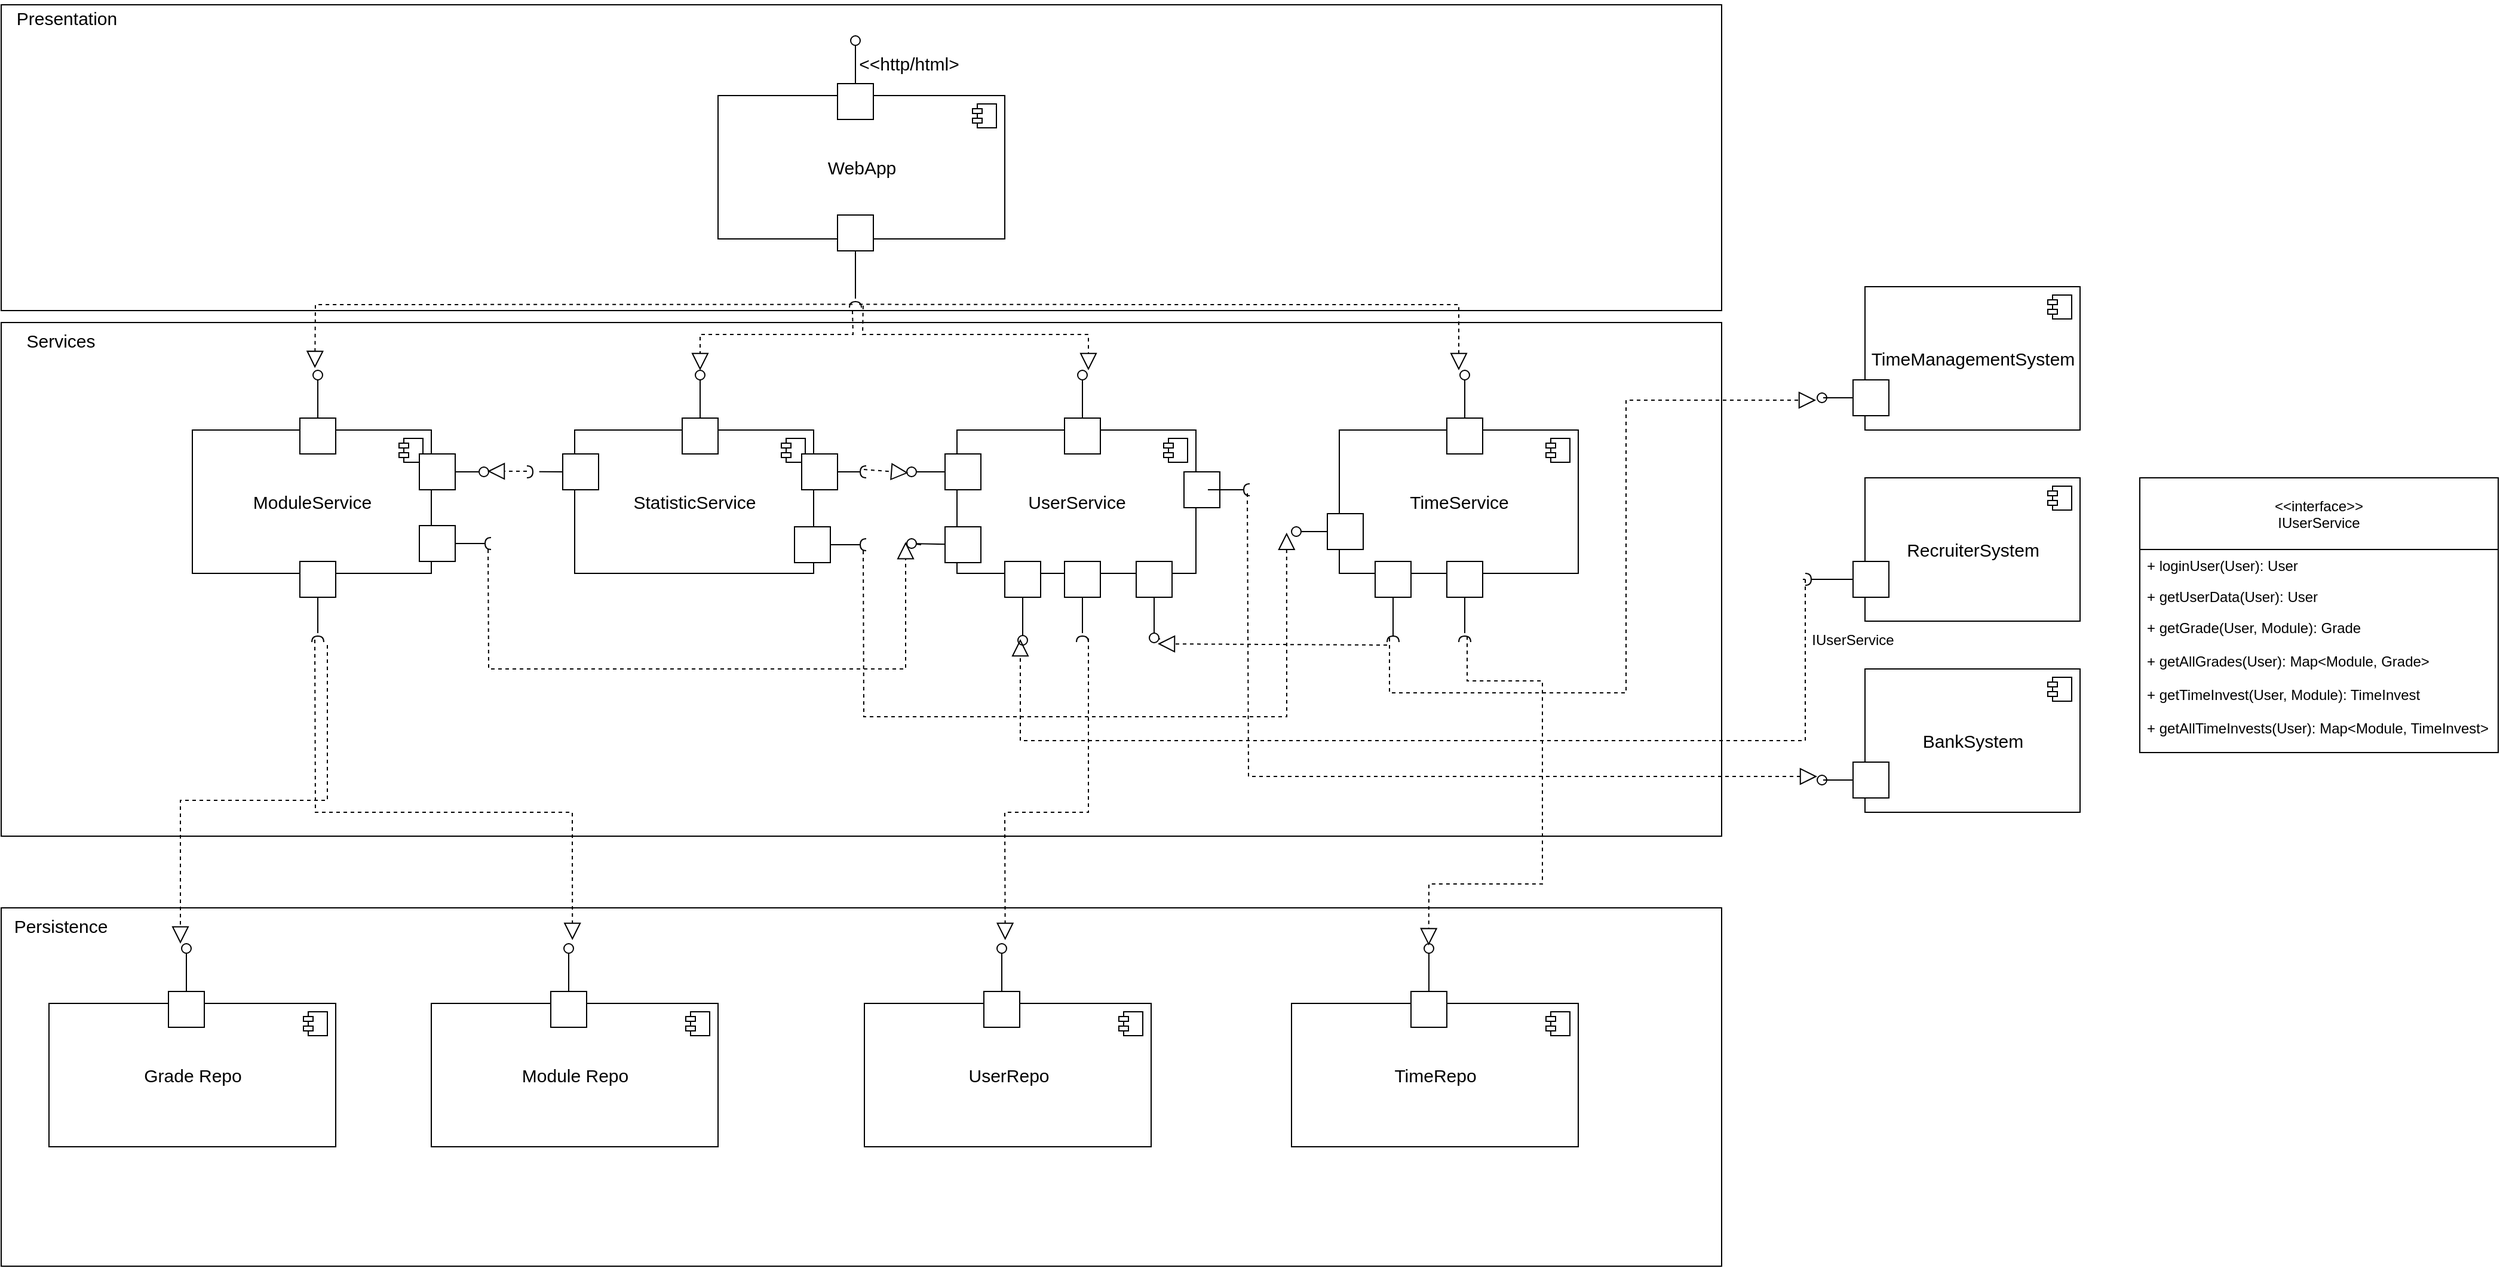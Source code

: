 <mxfile version="15.8.2" type="device"><diagram name="Page-1" id="5f0bae14-7c28-e335-631c-24af17079c00"><mxGraphModel dx="1968" dy="451" grid="1" gridSize="10" guides="1" tooltips="1" connect="1" arrows="1" fold="1" page="1" pageScale="1" pageWidth="1100" pageHeight="850" background="none" math="0" shadow="0"><root><mxCell id="0"/><mxCell id="1" parent="0"/><mxCell id="wVrHgyOyHfbjA0cO8fQJ-8" value="" style="rounded=0;whiteSpace=wrap;html=1;" vertex="1" parent="1"><mxGeometry x="-240" y="760" width="1440" height="300" as="geometry"/></mxCell><mxCell id="gnMv4Gwzmjv6AryYcvap-206" value="" style="rounded=0;whiteSpace=wrap;html=1;fontSize=15;" parent="1" vertex="1"><mxGeometry x="-240" y="4" width="1440" height="256" as="geometry"/></mxCell><mxCell id="gnMv4Gwzmjv6AryYcvap-204" value="" style="rounded=0;whiteSpace=wrap;html=1;fontSize=15;" parent="1" vertex="1"><mxGeometry x="-240" y="270" width="1440" height="430" as="geometry"/></mxCell><mxCell id="gnMv4Gwzmjv6AryYcvap-13" value="&lt;font style=&quot;font-size: 15px&quot;&gt;WebApp&lt;/font&gt;" style="html=1;dropTarget=0;" parent="1" vertex="1"><mxGeometry x="360" y="80" width="240" height="120" as="geometry"/></mxCell><mxCell id="gnMv4Gwzmjv6AryYcvap-14" value="" style="shape=module;jettyWidth=8;jettyHeight=4;" parent="gnMv4Gwzmjv6AryYcvap-13" vertex="1"><mxGeometry x="1" width="20" height="20" relative="1" as="geometry"><mxPoint x="-27" y="7" as="offset"/></mxGeometry></mxCell><mxCell id="gnMv4Gwzmjv6AryYcvap-15" value="" style="html=1;rounded=0;fontSize=15;" parent="1" vertex="1"><mxGeometry x="460" y="70" width="30" height="30" as="geometry"/></mxCell><mxCell id="gnMv4Gwzmjv6AryYcvap-16" value="" style="endArrow=none;html=1;rounded=0;align=center;verticalAlign=top;endFill=0;labelBackgroundColor=none;endSize=2;fontSize=15;" parent="1" source="gnMv4Gwzmjv6AryYcvap-15" target="gnMv4Gwzmjv6AryYcvap-17" edge="1"><mxGeometry relative="1" as="geometry"/></mxCell><mxCell id="gnMv4Gwzmjv6AryYcvap-17" value="" style="ellipse;html=1;fontSize=11;align=center;fillColor=none;points=[];aspect=fixed;resizable=0;verticalAlign=bottom;labelPosition=center;verticalLabelPosition=top;flipH=1;" parent="1" vertex="1"><mxGeometry x="471" y="30" width="8" height="8" as="geometry"/></mxCell><mxCell id="gnMv4Gwzmjv6AryYcvap-18" value="" style="html=1;rounded=0;fontSize=15;" parent="1" vertex="1"><mxGeometry x="460" y="180" width="30" height="30" as="geometry"/></mxCell><mxCell id="gnMv4Gwzmjv6AryYcvap-19" value="" style="endArrow=none;html=1;rounded=0;align=center;verticalAlign=top;endFill=0;labelBackgroundColor=none;endSize=2;fontSize=15;" parent="1" source="gnMv4Gwzmjv6AryYcvap-18" edge="1"><mxGeometry relative="1" as="geometry"><mxPoint x="475" y="250" as="targetPoint"/></mxGeometry></mxCell><mxCell id="gnMv4Gwzmjv6AryYcvap-20" value="" style="shape=requiredInterface;html=1;fontSize=11;align=center;fillColor=none;points=[];aspect=fixed;resizable=0;verticalAlign=bottom;labelPosition=center;verticalLabelPosition=top;flipH=1;rotation=90;" parent="1" vertex="1"><mxGeometry x="472.5" y="250" width="5" height="10" as="geometry"/></mxCell><mxCell id="gnMv4Gwzmjv6AryYcvap-21" value="&amp;lt;&amp;lt;http/html&amp;gt;" style="text;html=1;strokeColor=none;fillColor=none;align=center;verticalAlign=middle;whiteSpace=wrap;rounded=0;fontSize=15;" parent="1" vertex="1"><mxGeometry x="490" y="38" width="60" height="30" as="geometry"/></mxCell><mxCell id="gnMv4Gwzmjv6AryYcvap-22" value="ModuleService" style="html=1;dropTarget=0;fontSize=15;" parent="1" vertex="1"><mxGeometry x="-80" y="360" width="200" height="120" as="geometry"/></mxCell><mxCell id="gnMv4Gwzmjv6AryYcvap-23" value="" style="shape=module;jettyWidth=8;jettyHeight=4;fontSize=15;" parent="gnMv4Gwzmjv6AryYcvap-22" vertex="1"><mxGeometry x="1" width="20" height="20" relative="1" as="geometry"><mxPoint x="-27" y="7" as="offset"/></mxGeometry></mxCell><mxCell id="gnMv4Gwzmjv6AryYcvap-30" value="" style="html=1;rounded=0;fontSize=15;" parent="1" vertex="1"><mxGeometry x="10" y="350" width="30" height="30" as="geometry"/></mxCell><mxCell id="gnMv4Gwzmjv6AryYcvap-31" value="" style="endArrow=none;html=1;rounded=0;align=center;verticalAlign=top;endFill=0;labelBackgroundColor=none;endSize=2;fontSize=15;startArrow=none;" parent="1" source="gnMv4Gwzmjv6AryYcvap-32" edge="1"><mxGeometry relative="1" as="geometry"><mxPoint x="25" y="320" as="targetPoint"/></mxGeometry></mxCell><mxCell id="gnMv4Gwzmjv6AryYcvap-32" value="" style="ellipse;html=1;fontSize=11;align=center;fillColor=none;points=[];aspect=fixed;resizable=0;verticalAlign=bottom;labelPosition=center;verticalLabelPosition=top;flipH=1;" parent="1" vertex="1"><mxGeometry x="21" y="310" width="8" height="8" as="geometry"/></mxCell><mxCell id="gnMv4Gwzmjv6AryYcvap-33" value="" style="endArrow=none;html=1;rounded=0;align=center;verticalAlign=top;endFill=0;labelBackgroundColor=none;endSize=2;fontSize=15;" parent="1" source="gnMv4Gwzmjv6AryYcvap-30" target="gnMv4Gwzmjv6AryYcvap-32" edge="1"><mxGeometry relative="1" as="geometry"><mxPoint x="25" y="350" as="sourcePoint"/><mxPoint x="25" y="320" as="targetPoint"/></mxGeometry></mxCell><mxCell id="gnMv4Gwzmjv6AryYcvap-34" value="" style="html=1;rounded=0;fontSize=15;" parent="1" vertex="1"><mxGeometry x="10" y="470" width="30" height="30" as="geometry"/></mxCell><mxCell id="gnMv4Gwzmjv6AryYcvap-35" value="" style="endArrow=none;html=1;rounded=0;align=center;verticalAlign=top;endFill=0;labelBackgroundColor=none;endSize=2;fontSize=15;" parent="1" source="gnMv4Gwzmjv6AryYcvap-34" edge="1"><mxGeometry relative="1" as="geometry"><mxPoint x="25" y="530" as="targetPoint"/></mxGeometry></mxCell><mxCell id="gnMv4Gwzmjv6AryYcvap-36" value="" style="shape=requiredInterface;html=1;fontSize=11;align=center;fillColor=none;points=[];aspect=fixed;resizable=0;verticalAlign=bottom;labelPosition=center;verticalLabelPosition=top;flipH=1;rotation=90;" parent="1" vertex="1"><mxGeometry x="22.5" y="530" width="5" height="10" as="geometry"/></mxCell><mxCell id="gnMv4Gwzmjv6AryYcvap-37" value="StatisticService" style="html=1;dropTarget=0;fontSize=15;" parent="1" vertex="1"><mxGeometry x="240" y="360" width="200" height="120" as="geometry"/></mxCell><mxCell id="gnMv4Gwzmjv6AryYcvap-38" value="" style="shape=module;jettyWidth=8;jettyHeight=4;fontSize=15;" parent="gnMv4Gwzmjv6AryYcvap-37" vertex="1"><mxGeometry x="1" width="20" height="20" relative="1" as="geometry"><mxPoint x="-27" y="7" as="offset"/></mxGeometry></mxCell><mxCell id="gnMv4Gwzmjv6AryYcvap-39" value="" style="html=1;rounded=0;fontSize=15;" parent="1" vertex="1"><mxGeometry x="330" y="350" width="30" height="30" as="geometry"/></mxCell><mxCell id="gnMv4Gwzmjv6AryYcvap-40" value="" style="endArrow=none;html=1;rounded=0;align=center;verticalAlign=top;endFill=0;labelBackgroundColor=none;endSize=2;fontSize=15;startArrow=none;" parent="1" source="gnMv4Gwzmjv6AryYcvap-41" edge="1"><mxGeometry relative="1" as="geometry"><mxPoint x="345" y="320" as="targetPoint"/></mxGeometry></mxCell><mxCell id="gnMv4Gwzmjv6AryYcvap-41" value="" style="ellipse;html=1;fontSize=11;align=center;fillColor=none;points=[];aspect=fixed;resizable=0;verticalAlign=bottom;labelPosition=center;verticalLabelPosition=top;flipH=1;" parent="1" vertex="1"><mxGeometry x="341" y="310" width="8" height="8" as="geometry"/></mxCell><mxCell id="gnMv4Gwzmjv6AryYcvap-42" value="" style="endArrow=none;html=1;rounded=0;align=center;verticalAlign=top;endFill=0;labelBackgroundColor=none;endSize=2;fontSize=15;" parent="1" source="gnMv4Gwzmjv6AryYcvap-39" target="gnMv4Gwzmjv6AryYcvap-41" edge="1"><mxGeometry relative="1" as="geometry"><mxPoint x="345" y="350" as="sourcePoint"/><mxPoint x="345" y="320" as="targetPoint"/></mxGeometry></mxCell><mxCell id="gnMv4Gwzmjv6AryYcvap-46" value="UserService" style="html=1;dropTarget=0;fontSize=15;" parent="1" vertex="1"><mxGeometry x="560" y="360" width="200" height="120" as="geometry"/></mxCell><mxCell id="gnMv4Gwzmjv6AryYcvap-47" value="" style="shape=module;jettyWidth=8;jettyHeight=4;fontSize=15;" parent="gnMv4Gwzmjv6AryYcvap-46" vertex="1"><mxGeometry x="1" width="20" height="20" relative="1" as="geometry"><mxPoint x="-27" y="7" as="offset"/></mxGeometry></mxCell><mxCell id="gnMv4Gwzmjv6AryYcvap-48" value="" style="html=1;rounded=0;fontSize=15;" parent="1" vertex="1"><mxGeometry x="650" y="350" width="30" height="30" as="geometry"/></mxCell><mxCell id="gnMv4Gwzmjv6AryYcvap-49" value="" style="endArrow=none;html=1;rounded=0;align=center;verticalAlign=top;endFill=0;labelBackgroundColor=none;endSize=2;fontSize=15;startArrow=none;" parent="1" source="gnMv4Gwzmjv6AryYcvap-50" edge="1"><mxGeometry relative="1" as="geometry"><mxPoint x="665" y="320" as="targetPoint"/></mxGeometry></mxCell><mxCell id="gnMv4Gwzmjv6AryYcvap-50" value="" style="ellipse;html=1;fontSize=11;align=center;fillColor=none;points=[];aspect=fixed;resizable=0;verticalAlign=bottom;labelPosition=center;verticalLabelPosition=top;flipH=1;" parent="1" vertex="1"><mxGeometry x="661" y="310" width="8" height="8" as="geometry"/></mxCell><mxCell id="gnMv4Gwzmjv6AryYcvap-51" value="" style="endArrow=none;html=1;rounded=0;align=center;verticalAlign=top;endFill=0;labelBackgroundColor=none;endSize=2;fontSize=15;" parent="1" source="gnMv4Gwzmjv6AryYcvap-48" target="gnMv4Gwzmjv6AryYcvap-50" edge="1"><mxGeometry relative="1" as="geometry"><mxPoint x="665" y="350" as="sourcePoint"/><mxPoint x="665" y="320" as="targetPoint"/></mxGeometry></mxCell><mxCell id="gnMv4Gwzmjv6AryYcvap-52" value="" style="html=1;rounded=0;fontSize=15;" parent="1" vertex="1"><mxGeometry x="650" y="470" width="30" height="30" as="geometry"/></mxCell><mxCell id="gnMv4Gwzmjv6AryYcvap-53" value="" style="endArrow=none;html=1;rounded=0;align=center;verticalAlign=top;endFill=0;labelBackgroundColor=none;endSize=2;fontSize=15;" parent="1" source="gnMv4Gwzmjv6AryYcvap-52" edge="1"><mxGeometry relative="1" as="geometry"><mxPoint x="665" y="530" as="targetPoint"/></mxGeometry></mxCell><mxCell id="gnMv4Gwzmjv6AryYcvap-54" value="" style="shape=requiredInterface;html=1;fontSize=11;align=center;fillColor=none;points=[];aspect=fixed;resizable=0;verticalAlign=bottom;labelPosition=center;verticalLabelPosition=top;flipH=1;rotation=90;" parent="1" vertex="1"><mxGeometry x="662.5" y="530" width="5" height="10" as="geometry"/></mxCell><mxCell id="gnMv4Gwzmjv6AryYcvap-55" value="TimeService" style="html=1;dropTarget=0;fontSize=15;" parent="1" vertex="1"><mxGeometry x="880" y="360" width="200" height="120" as="geometry"/></mxCell><mxCell id="gnMv4Gwzmjv6AryYcvap-56" value="" style="shape=module;jettyWidth=8;jettyHeight=4;fontSize=15;" parent="gnMv4Gwzmjv6AryYcvap-55" vertex="1"><mxGeometry x="1" width="20" height="20" relative="1" as="geometry"><mxPoint x="-27" y="7" as="offset"/></mxGeometry></mxCell><mxCell id="gnMv4Gwzmjv6AryYcvap-57" value="" style="html=1;rounded=0;fontSize=15;" parent="1" vertex="1"><mxGeometry x="970" y="350" width="30" height="30" as="geometry"/></mxCell><mxCell id="gnMv4Gwzmjv6AryYcvap-58" value="" style="endArrow=none;html=1;rounded=0;align=center;verticalAlign=top;endFill=0;labelBackgroundColor=none;endSize=2;fontSize=15;startArrow=none;" parent="1" source="gnMv4Gwzmjv6AryYcvap-59" edge="1"><mxGeometry relative="1" as="geometry"><mxPoint x="985" y="320" as="targetPoint"/></mxGeometry></mxCell><mxCell id="gnMv4Gwzmjv6AryYcvap-59" value="" style="ellipse;html=1;fontSize=11;align=center;fillColor=none;points=[];aspect=fixed;resizable=0;verticalAlign=bottom;labelPosition=center;verticalLabelPosition=top;flipH=1;" parent="1" vertex="1"><mxGeometry x="981" y="310" width="8" height="8" as="geometry"/></mxCell><mxCell id="gnMv4Gwzmjv6AryYcvap-60" value="" style="endArrow=none;html=1;rounded=0;align=center;verticalAlign=top;endFill=0;labelBackgroundColor=none;endSize=2;fontSize=15;" parent="1" source="gnMv4Gwzmjv6AryYcvap-57" target="gnMv4Gwzmjv6AryYcvap-59" edge="1"><mxGeometry relative="1" as="geometry"><mxPoint x="985" y="350" as="sourcePoint"/><mxPoint x="985" y="320" as="targetPoint"/></mxGeometry></mxCell><mxCell id="gnMv4Gwzmjv6AryYcvap-61" value="" style="html=1;rounded=0;fontSize=15;" parent="1" vertex="1"><mxGeometry x="970" y="470" width="30" height="30" as="geometry"/></mxCell><mxCell id="gnMv4Gwzmjv6AryYcvap-62" value="" style="endArrow=none;html=1;rounded=0;align=center;verticalAlign=top;endFill=0;labelBackgroundColor=none;endSize=2;fontSize=15;" parent="1" source="gnMv4Gwzmjv6AryYcvap-61" edge="1"><mxGeometry relative="1" as="geometry"><mxPoint x="985" y="530" as="targetPoint"/></mxGeometry></mxCell><mxCell id="gnMv4Gwzmjv6AryYcvap-63" value="" style="shape=requiredInterface;html=1;fontSize=11;align=center;fillColor=none;points=[];aspect=fixed;resizable=0;verticalAlign=bottom;labelPosition=center;verticalLabelPosition=top;flipH=1;rotation=90;" parent="1" vertex="1"><mxGeometry x="982.5" y="530" width="5" height="10" as="geometry"/></mxCell><mxCell id="gnMv4Gwzmjv6AryYcvap-64" value="" style="html=1;rounded=0;fontSize=15;" parent="1" vertex="1"><mxGeometry x="110" y="380" width="30" height="30" as="geometry"/></mxCell><mxCell id="gnMv4Gwzmjv6AryYcvap-65" value="" style="endArrow=none;html=1;rounded=0;align=center;verticalAlign=top;endFill=0;labelBackgroundColor=none;endSize=2;fontSize=15;startArrow=none;" parent="1" source="gnMv4Gwzmjv6AryYcvap-91" edge="1"><mxGeometry relative="1" as="geometry"><mxPoint x="160" y="395.933" as="targetPoint"/></mxGeometry></mxCell><mxCell id="gnMv4Gwzmjv6AryYcvap-70" value="" style="html=1;rounded=0;fontSize=15;" parent="1" vertex="1"><mxGeometry x="230" y="380" width="30" height="30" as="geometry"/></mxCell><mxCell id="gnMv4Gwzmjv6AryYcvap-71" value="" style="endArrow=none;html=1;rounded=0;align=center;verticalAlign=top;endFill=0;labelBackgroundColor=none;endSize=2;fontSize=15;entryX=-0.293;entryY=0.613;entryDx=0;entryDy=0;entryPerimeter=0;" parent="1" source="gnMv4Gwzmjv6AryYcvap-70" edge="1"><mxGeometry relative="1" as="geometry"><mxPoint x="210.344" y="394.904" as="targetPoint"/></mxGeometry></mxCell><mxCell id="gnMv4Gwzmjv6AryYcvap-78" value="" style="html=1;rounded=0;fontSize=15;" parent="1" vertex="1"><mxGeometry x="550" y="380" width="30" height="30" as="geometry"/></mxCell><mxCell id="gnMv4Gwzmjv6AryYcvap-79" value="" style="endArrow=none;html=1;rounded=0;align=center;verticalAlign=top;endFill=0;labelBackgroundColor=none;endSize=2;fontSize=15;exitX=0;exitY=0.5;exitDx=0;exitDy=0;" parent="1" source="gnMv4Gwzmjv6AryYcvap-78" target="gnMv4Gwzmjv6AryYcvap-80" edge="1"><mxGeometry relative="1" as="geometry"><mxPoint x="540" y="396" as="sourcePoint"/></mxGeometry></mxCell><mxCell id="gnMv4Gwzmjv6AryYcvap-80" value="" style="ellipse;html=1;fontSize=11;align=center;fillColor=none;points=[];aspect=fixed;resizable=0;verticalAlign=bottom;labelPosition=center;verticalLabelPosition=top;flipH=1;" parent="1" vertex="1"><mxGeometry x="518" y="391" width="8" height="8" as="geometry"/></mxCell><mxCell id="gnMv4Gwzmjv6AryYcvap-92" value="" style="shape=requiredInterface;html=1;fontSize=11;align=center;fillColor=none;points=[];aspect=fixed;resizable=0;verticalAlign=bottom;labelPosition=center;verticalLabelPosition=top;flipH=1;rotation=-180;" parent="1" vertex="1"><mxGeometry x="200" y="390" width="5" height="10" as="geometry"/></mxCell><mxCell id="gnMv4Gwzmjv6AryYcvap-91" value="" style="ellipse;html=1;fontSize=11;align=center;fillColor=none;points=[];aspect=fixed;resizable=0;verticalAlign=bottom;labelPosition=center;verticalLabelPosition=top;flipH=1;" parent="1" vertex="1"><mxGeometry x="160" y="391" width="8" height="8" as="geometry"/></mxCell><mxCell id="gnMv4Gwzmjv6AryYcvap-94" value="" style="endArrow=none;html=1;rounded=0;align=center;verticalAlign=top;endFill=0;labelBackgroundColor=none;endSize=2;fontSize=15;" parent="1" source="gnMv4Gwzmjv6AryYcvap-64" target="gnMv4Gwzmjv6AryYcvap-91" edge="1"><mxGeometry relative="1" as="geometry"><mxPoint x="140" y="395.4" as="sourcePoint"/><mxPoint x="160" y="395.933" as="targetPoint"/></mxGeometry></mxCell><mxCell id="gnMv4Gwzmjv6AryYcvap-95" value="" style="html=1;rounded=0;fontSize=15;" parent="1" vertex="1"><mxGeometry x="430" y="380" width="30" height="30" as="geometry"/></mxCell><mxCell id="gnMv4Gwzmjv6AryYcvap-96" value="" style="endArrow=none;html=1;rounded=0;align=center;verticalAlign=top;endFill=0;labelBackgroundColor=none;endSize=2;fontSize=15;" parent="1" source="gnMv4Gwzmjv6AryYcvap-95" target="gnMv4Gwzmjv6AryYcvap-97" edge="1"><mxGeometry relative="1" as="geometry"/></mxCell><mxCell id="gnMv4Gwzmjv6AryYcvap-97" value="" style="shape=requiredInterface;html=1;fontSize=11;align=center;fillColor=none;points=[];aspect=fixed;resizable=0;verticalAlign=bottom;labelPosition=center;verticalLabelPosition=top;flipH=1;" parent="1" vertex="1"><mxGeometry x="479" y="390" width="5" height="10" as="geometry"/></mxCell><mxCell id="gnMv4Gwzmjv6AryYcvap-99" value="" style="html=1;rounded=0;fontSize=15;" parent="1" vertex="1"><mxGeometry x="870" y="430" width="30" height="30" as="geometry"/></mxCell><mxCell id="gnMv4Gwzmjv6AryYcvap-100" value="" style="endArrow=none;html=1;rounded=0;align=center;verticalAlign=top;endFill=0;labelBackgroundColor=none;endSize=2;fontSize=15;" parent="1" source="gnMv4Gwzmjv6AryYcvap-99" target="gnMv4Gwzmjv6AryYcvap-101" edge="1"><mxGeometry relative="1" as="geometry"/></mxCell><mxCell id="gnMv4Gwzmjv6AryYcvap-101" value="" style="ellipse;html=1;fontSize=11;align=center;fillColor=none;points=[];aspect=fixed;resizable=0;verticalAlign=bottom;labelPosition=center;verticalLabelPosition=top;flipH=1;" parent="1" vertex="1"><mxGeometry x="840" y="441" width="8" height="8" as="geometry"/></mxCell><mxCell id="gnMv4Gwzmjv6AryYcvap-102" value="" style="html=1;rounded=0;fontSize=15;" parent="1" vertex="1"><mxGeometry x="424" y="441" width="30" height="30" as="geometry"/></mxCell><mxCell id="gnMv4Gwzmjv6AryYcvap-103" value="" style="endArrow=none;html=1;rounded=0;align=center;verticalAlign=top;endFill=0;labelBackgroundColor=none;endSize=2;fontSize=15;" parent="1" source="gnMv4Gwzmjv6AryYcvap-102" target="gnMv4Gwzmjv6AryYcvap-104" edge="1"><mxGeometry relative="1" as="geometry"/></mxCell><mxCell id="gnMv4Gwzmjv6AryYcvap-104" value="" style="shape=requiredInterface;html=1;fontSize=11;align=center;fillColor=none;points=[];aspect=fixed;resizable=0;verticalAlign=bottom;labelPosition=center;verticalLabelPosition=top;flipH=1;" parent="1" vertex="1"><mxGeometry x="479" y="451" width="5" height="10" as="geometry"/></mxCell><mxCell id="gnMv4Gwzmjv6AryYcvap-105" value="" style="endArrow=block;dashed=1;endFill=0;endSize=12;html=1;rounded=0;exitX=0.542;exitY=0.744;exitDx=0;exitDy=0;exitPerimeter=0;entryX=0.805;entryY=-0.234;entryDx=0;entryDy=0;entryPerimeter=0;" parent="1" source="gnMv4Gwzmjv6AryYcvap-20" target="gnMv4Gwzmjv6AryYcvap-32" edge="1"><mxGeometry width="160" relative="1" as="geometry"><mxPoint x="297" y="148" as="sourcePoint"/><mxPoint x="20" y="260" as="targetPoint"/><Array as="points"><mxPoint x="23" y="255"/></Array></mxGeometry></mxCell><mxCell id="gnMv4Gwzmjv6AryYcvap-106" value="" style="endArrow=block;dashed=1;endFill=0;endSize=12;html=1;rounded=0;entryX=0.5;entryY=0;entryDx=0;entryDy=0;entryPerimeter=0;" parent="1" target="gnMv4Gwzmjv6AryYcvap-41" edge="1"><mxGeometry width="160" relative="1" as="geometry"><mxPoint x="472.5" y="260" as="sourcePoint"/><mxPoint x="342.5" y="300" as="targetPoint"/><Array as="points"><mxPoint x="473" y="280"/><mxPoint x="410" y="280"/><mxPoint x="345" y="280"/></Array></mxGeometry></mxCell><mxCell id="gnMv4Gwzmjv6AryYcvap-107" value="" style="endArrow=block;dashed=1;endFill=0;endSize=12;html=1;rounded=0;exitX=0.319;exitY=-0.145;exitDx=0;exitDy=0;exitPerimeter=0;" parent="1" source="gnMv4Gwzmjv6AryYcvap-20" edge="1"><mxGeometry width="160" relative="1" as="geometry"><mxPoint x="480" y="280" as="sourcePoint"/><mxPoint x="670" y="310" as="targetPoint"/><Array as="points"><mxPoint x="481" y="280"/><mxPoint x="510" y="280"/><mxPoint x="590" y="280"/><mxPoint x="670" y="280"/></Array></mxGeometry></mxCell><mxCell id="gnMv4Gwzmjv6AryYcvap-108" value="" style="endArrow=block;dashed=1;endFill=0;endSize=12;html=1;rounded=0;exitX=0.542;exitY=0.188;exitDx=0;exitDy=0;exitPerimeter=0;" parent="1" source="gnMv4Gwzmjv6AryYcvap-20" edge="1"><mxGeometry width="160" relative="1" as="geometry"><mxPoint x="327" y="178" as="sourcePoint"/><mxPoint x="980" y="310" as="targetPoint"/><Array as="points"><mxPoint x="740" y="255"/><mxPoint x="980" y="255"/></Array></mxGeometry></mxCell><mxCell id="gnMv4Gwzmjv6AryYcvap-109" value="" style="endArrow=block;dashed=1;endFill=0;endSize=12;html=1;rounded=0;" parent="1" edge="1"><mxGeometry width="160" relative="1" as="geometry"><mxPoint x="200" y="394.5" as="sourcePoint"/><mxPoint x="167" y="394.5" as="targetPoint"/></mxGeometry></mxCell><mxCell id="gnMv4Gwzmjv6AryYcvap-110" value="" style="endArrow=block;dashed=1;endFill=0;endSize=12;html=1;rounded=0;entryX=0.846;entryY=0.613;entryDx=0;entryDy=0;entryPerimeter=0;" parent="1" target="gnMv4Gwzmjv6AryYcvap-80" edge="1"><mxGeometry width="160" relative="1" as="geometry"><mxPoint x="482" y="393" as="sourcePoint"/><mxPoint x="181.998" y="284" as="targetPoint"/></mxGeometry></mxCell><mxCell id="gnMv4Gwzmjv6AryYcvap-111" value="" style="endArrow=block;dashed=1;endFill=0;endSize=12;html=1;rounded=0;entryX=1.513;entryY=0.613;entryDx=0;entryDy=0;entryPerimeter=0;" parent="1" source="gnMv4Gwzmjv6AryYcvap-104" target="gnMv4Gwzmjv6AryYcvap-101" edge="1"><mxGeometry width="160" relative="1" as="geometry"><mxPoint x="357" y="208" as="sourcePoint"/><mxPoint x="191.998" y="294" as="targetPoint"/><Array as="points"><mxPoint x="482" y="600"/><mxPoint x="836" y="600"/></Array></mxGeometry></mxCell><mxCell id="gnMv4Gwzmjv6AryYcvap-112" value="" style="html=1;rounded=0;fontSize=15;" parent="1" vertex="1"><mxGeometry x="910" y="470" width="30" height="30" as="geometry"/></mxCell><mxCell id="gnMv4Gwzmjv6AryYcvap-113" value="" style="endArrow=none;html=1;rounded=0;align=center;verticalAlign=top;endFill=0;labelBackgroundColor=none;endSize=2;fontSize=15;startArrow=none;" parent="1" source="mLRnBLy8HA9sqgfixs49-3" edge="1"><mxGeometry relative="1" as="geometry"><mxPoint x="925" y="530" as="targetPoint"/></mxGeometry></mxCell><mxCell id="gnMv4Gwzmjv6AryYcvap-119" value="" style="html=1;rounded=0;fontSize=15;" parent="1" vertex="1"><mxGeometry x="710" y="470" width="30" height="30" as="geometry"/></mxCell><mxCell id="gnMv4Gwzmjv6AryYcvap-120" value="" style="endArrow=none;html=1;rounded=0;align=center;verticalAlign=top;endFill=0;labelBackgroundColor=none;endSize=2;fontSize=15;" parent="1" source="gnMv4Gwzmjv6AryYcvap-119" edge="1"><mxGeometry relative="1" as="geometry"><mxPoint x="725" y="530" as="targetPoint"/></mxGeometry></mxCell><mxCell id="gnMv4Gwzmjv6AryYcvap-122" value="" style="endArrow=block;dashed=1;endFill=0;endSize=12;html=1;rounded=0;startArrow=none;entryX=0.125;entryY=1.125;entryDx=0;entryDy=0;entryPerimeter=0;" parent="1" target="mLRnBLy8HA9sqgfixs49-6" edge="1"><mxGeometry width="160" relative="1" as="geometry"><mxPoint x="920" y="540" as="sourcePoint"/><mxPoint x="770" y="600" as="targetPoint"/></mxGeometry></mxCell><mxCell id="gnMv4Gwzmjv6AryYcvap-123" value="" style="html=1;rounded=0;fontSize=15;" parent="1" vertex="1"><mxGeometry x="550" y="441" width="30" height="30" as="geometry"/></mxCell><mxCell id="gnMv4Gwzmjv6AryYcvap-124" value="" style="endArrow=none;html=1;rounded=0;align=center;verticalAlign=top;endFill=0;labelBackgroundColor=none;endSize=2;fontSize=15;startArrow=none;" parent="1" source="gnMv4Gwzmjv6AryYcvap-125" edge="1"><mxGeometry relative="1" as="geometry"><mxPoint x="530" y="456" as="targetPoint"/></mxGeometry></mxCell><mxCell id="gnMv4Gwzmjv6AryYcvap-125" value="" style="ellipse;html=1;fontSize=11;align=center;fillColor=none;points=[];aspect=fixed;resizable=0;verticalAlign=bottom;labelPosition=center;verticalLabelPosition=top;flipH=1;" parent="1" vertex="1"><mxGeometry x="518" y="451" width="8" height="8" as="geometry"/></mxCell><mxCell id="gnMv4Gwzmjv6AryYcvap-126" value="" style="endArrow=none;html=1;rounded=0;align=center;verticalAlign=top;endFill=0;labelBackgroundColor=none;endSize=2;fontSize=15;" parent="1" source="gnMv4Gwzmjv6AryYcvap-123" target="gnMv4Gwzmjv6AryYcvap-125" edge="1"><mxGeometry relative="1" as="geometry"><mxPoint x="550" y="456" as="sourcePoint"/><mxPoint x="530" y="456" as="targetPoint"/></mxGeometry></mxCell><mxCell id="gnMv4Gwzmjv6AryYcvap-127" value="" style="html=1;rounded=0;fontSize=15;" parent="1" vertex="1"><mxGeometry x="110" y="440" width="30" height="30" as="geometry"/></mxCell><mxCell id="gnMv4Gwzmjv6AryYcvap-128" value="" style="endArrow=none;html=1;rounded=0;align=center;verticalAlign=top;endFill=0;labelBackgroundColor=none;endSize=2;fontSize=15;" parent="1" source="gnMv4Gwzmjv6AryYcvap-127" target="gnMv4Gwzmjv6AryYcvap-129" edge="1"><mxGeometry relative="1" as="geometry"/></mxCell><mxCell id="gnMv4Gwzmjv6AryYcvap-129" value="" style="shape=requiredInterface;html=1;fontSize=11;align=center;fillColor=none;points=[];aspect=fixed;resizable=0;verticalAlign=bottom;labelPosition=center;verticalLabelPosition=top;flipH=1;" parent="1" vertex="1"><mxGeometry x="165" y="450" width="5" height="10" as="geometry"/></mxCell><mxCell id="gnMv4Gwzmjv6AryYcvap-130" value="" style="endArrow=block;dashed=1;endFill=0;endSize=12;html=1;rounded=0;entryX=1.124;entryY=0.335;entryDx=0;entryDy=0;entryPerimeter=0;" parent="1" source="gnMv4Gwzmjv6AryYcvap-129" target="gnMv4Gwzmjv6AryYcvap-125" edge="1"><mxGeometry width="160" relative="1" as="geometry"><mxPoint x="387" y="238" as="sourcePoint"/><mxPoint x="221.998" y="324" as="targetPoint"/><Array as="points"><mxPoint x="168" y="560"/><mxPoint x="517" y="560"/></Array></mxGeometry></mxCell><mxCell id="gnMv4Gwzmjv6AryYcvap-131" value="TimeManagementSystem" style="html=1;dropTarget=0;fontSize=15;" parent="1" vertex="1"><mxGeometry x="1320" y="240" width="180" height="120" as="geometry"/></mxCell><mxCell id="gnMv4Gwzmjv6AryYcvap-132" value="" style="shape=module;jettyWidth=8;jettyHeight=4;fontSize=15;" parent="gnMv4Gwzmjv6AryYcvap-131" vertex="1"><mxGeometry x="1" width="20" height="20" relative="1" as="geometry"><mxPoint x="-27" y="7" as="offset"/></mxGeometry></mxCell><mxCell id="gnMv4Gwzmjv6AryYcvap-133" value="RecruiterSystem" style="html=1;dropTarget=0;fontSize=15;" parent="1" vertex="1"><mxGeometry x="1320" y="400" width="180" height="120" as="geometry"/></mxCell><mxCell id="gnMv4Gwzmjv6AryYcvap-134" value="" style="shape=module;jettyWidth=8;jettyHeight=4;fontSize=15;" parent="gnMv4Gwzmjv6AryYcvap-133" vertex="1"><mxGeometry x="1" width="20" height="20" relative="1" as="geometry"><mxPoint x="-27" y="7" as="offset"/></mxGeometry></mxCell><mxCell id="gnMv4Gwzmjv6AryYcvap-137" value="" style="html=1;rounded=0;fontSize=15;" parent="1" vertex="1"><mxGeometry x="1310" y="318" width="30" height="30" as="geometry"/></mxCell><mxCell id="gnMv4Gwzmjv6AryYcvap-138" value="" style="endArrow=none;html=1;rounded=0;align=center;verticalAlign=top;endFill=0;labelBackgroundColor=none;endSize=2;fontSize=15;startArrow=none;" parent="1" edge="1"><mxGeometry relative="1" as="geometry"><mxPoint x="1280" y="333" as="targetPoint"/><mxPoint x="1280" y="333" as="sourcePoint"/></mxGeometry></mxCell><mxCell id="gnMv4Gwzmjv6AryYcvap-140" value="" style="endArrow=none;html=1;rounded=0;align=center;verticalAlign=top;endFill=0;labelBackgroundColor=none;endSize=2;fontSize=15;startArrow=none;" parent="1" source="gnMv4Gwzmjv6AryYcvap-114" edge="1"><mxGeometry relative="1" as="geometry"><mxPoint x="1310" y="333" as="sourcePoint"/><mxPoint x="1285" y="333" as="targetPoint"/></mxGeometry></mxCell><mxCell id="gnMv4Gwzmjv6AryYcvap-144" value="BankSystem" style="html=1;dropTarget=0;fontSize=15;" parent="1" vertex="1"><mxGeometry x="1320" y="560" width="180" height="120" as="geometry"/></mxCell><mxCell id="gnMv4Gwzmjv6AryYcvap-145" value="" style="shape=module;jettyWidth=8;jettyHeight=4;fontSize=15;" parent="gnMv4Gwzmjv6AryYcvap-144" vertex="1"><mxGeometry x="1" width="20" height="20" relative="1" as="geometry"><mxPoint x="-27" y="7" as="offset"/></mxGeometry></mxCell><mxCell id="gnMv4Gwzmjv6AryYcvap-146" value="" style="html=1;rounded=0;fontSize=15;" parent="1" vertex="1"><mxGeometry x="1310" y="638" width="30" height="30" as="geometry"/></mxCell><mxCell id="gnMv4Gwzmjv6AryYcvap-150" value="" style="html=1;rounded=0;fontSize=15;" parent="1" vertex="1"><mxGeometry x="1310" y="470" width="30" height="30" as="geometry"/></mxCell><mxCell id="gnMv4Gwzmjv6AryYcvap-151" value="" style="endArrow=none;html=1;rounded=0;align=center;verticalAlign=top;endFill=0;labelBackgroundColor=none;endSize=2;fontSize=15;startArrow=none;" parent="1" edge="1"><mxGeometry relative="1" as="geometry"><mxPoint x="1270" y="485" as="targetPoint"/><mxPoint x="1268" y="485" as="sourcePoint"/></mxGeometry></mxCell><mxCell id="gnMv4Gwzmjv6AryYcvap-153" value="" style="endArrow=none;html=1;rounded=0;align=center;verticalAlign=top;endFill=0;labelBackgroundColor=none;endSize=2;fontSize=15;startArrow=none;" parent="1" source="gnMv4Gwzmjv6AryYcvap-174" edge="1"><mxGeometry relative="1" as="geometry"><mxPoint x="1310" y="485" as="sourcePoint"/><mxPoint x="1280" y="485" as="targetPoint"/></mxGeometry></mxCell><mxCell id="gnMv4Gwzmjv6AryYcvap-160" value="" style="endArrow=block;dashed=1;endFill=0;endSize=12;html=1;rounded=0;exitX=0.7;exitY=0.8;exitDx=0;exitDy=0;exitPerimeter=0;startArrow=none;entryX=1.125;entryY=0.75;entryDx=0;entryDy=0;entryPerimeter=0;" parent="1" source="mLRnBLy8HA9sqgfixs49-3" target="gnMv4Gwzmjv6AryYcvap-114" edge="1"><mxGeometry width="160" relative="1" as="geometry"><mxPoint x="1279.5" y="330" as="sourcePoint"/><mxPoint x="1280" y="370" as="targetPoint"/><Array as="points"><mxPoint x="922" y="580"/><mxPoint x="1100" y="580"/><mxPoint x="1120" y="580"/><mxPoint x="1120" y="335"/></Array></mxGeometry></mxCell><mxCell id="gnMv4Gwzmjv6AryYcvap-161" value="" style="html=1;rounded=0;fontSize=15;" parent="1" vertex="1"><mxGeometry x="750" y="395" width="30" height="30" as="geometry"/></mxCell><mxCell id="gnMv4Gwzmjv6AryYcvap-164" value="" style="endArrow=block;dashed=1;endFill=0;endSize=12;html=1;rounded=0;exitX=0.4;exitY=0.8;exitDx=0;exitDy=0;exitPerimeter=0;entryX=1;entryY=0.125;entryDx=0;entryDy=0;entryPerimeter=0;" parent="1" source="mLRnBLy8HA9sqgfixs49-19" target="mLRnBLy8HA9sqgfixs49-13" edge="1"><mxGeometry width="160" relative="1" as="geometry"><mxPoint x="1260" y="670" as="sourcePoint"/><mxPoint x="1280" y="610" as="targetPoint"/><Array as="points"><mxPoint x="804" y="650"/></Array></mxGeometry></mxCell><mxCell id="gnMv4Gwzmjv6AryYcvap-172" value="" style="html=1;rounded=0;fontSize=15;" parent="1" vertex="1"><mxGeometry x="600" y="470" width="30" height="30" as="geometry"/></mxCell><mxCell id="gnMv4Gwzmjv6AryYcvap-173" value="" style="endArrow=none;html=1;rounded=0;align=center;verticalAlign=top;endFill=0;labelBackgroundColor=none;endSize=2;fontSize=15;startArrow=none;" parent="1" source="mLRnBLy8HA9sqgfixs49-25" edge="1"><mxGeometry relative="1" as="geometry"><mxPoint x="615" y="530" as="targetPoint"/></mxGeometry></mxCell><mxCell id="gnMv4Gwzmjv6AryYcvap-175" value="" style="endArrow=block;dashed=1;endFill=0;endSize=12;html=1;rounded=0;entryX=0.75;entryY=0.375;entryDx=0;entryDy=0;entryPerimeter=0;" parent="1" target="mLRnBLy8HA9sqgfixs49-25" edge="1"><mxGeometry width="160" relative="1" as="geometry"><mxPoint x="1270" y="485" as="sourcePoint"/><mxPoint x="1220" y="530" as="targetPoint"/><Array as="points"><mxPoint x="1270" y="620"/><mxPoint x="1190" y="620"/><mxPoint x="613" y="620"/></Array></mxGeometry></mxCell><mxCell id="gnMv4Gwzmjv6AryYcvap-176" value="&lt;font style=&quot;font-size: 15px&quot;&gt;Module Repo&lt;/font&gt;" style="html=1;dropTarget=0;" parent="1" vertex="1"><mxGeometry x="120" y="840" width="240" height="120" as="geometry"/></mxCell><mxCell id="gnMv4Gwzmjv6AryYcvap-177" value="" style="shape=module;jettyWidth=8;jettyHeight=4;" parent="gnMv4Gwzmjv6AryYcvap-176" vertex="1"><mxGeometry x="1" width="20" height="20" relative="1" as="geometry"><mxPoint x="-27" y="7" as="offset"/></mxGeometry></mxCell><mxCell id="gnMv4Gwzmjv6AryYcvap-178" value="" style="html=1;rounded=0;fontSize=15;" parent="1" vertex="1"><mxGeometry x="220" y="830" width="30" height="30" as="geometry"/></mxCell><mxCell id="gnMv4Gwzmjv6AryYcvap-179" value="" style="endArrow=none;html=1;rounded=0;align=center;verticalAlign=top;endFill=0;labelBackgroundColor=none;endSize=2;fontSize=15;" parent="1" source="gnMv4Gwzmjv6AryYcvap-178" target="gnMv4Gwzmjv6AryYcvap-180" edge="1"><mxGeometry relative="1" as="geometry"/></mxCell><mxCell id="gnMv4Gwzmjv6AryYcvap-180" value="" style="ellipse;html=1;fontSize=11;align=center;fillColor=none;points=[];aspect=fixed;resizable=0;verticalAlign=bottom;labelPosition=center;verticalLabelPosition=top;flipH=1;" parent="1" vertex="1"><mxGeometry x="231" y="790" width="8" height="8" as="geometry"/></mxCell><mxCell id="gnMv4Gwzmjv6AryYcvap-189" value="&lt;font style=&quot;font-size: 15px&quot;&gt;UserRepo&lt;/font&gt;" style="html=1;dropTarget=0;" parent="1" vertex="1"><mxGeometry x="482.5" y="840" width="240" height="120" as="geometry"/></mxCell><mxCell id="gnMv4Gwzmjv6AryYcvap-190" value="" style="shape=module;jettyWidth=8;jettyHeight=4;" parent="gnMv4Gwzmjv6AryYcvap-189" vertex="1"><mxGeometry x="1" width="20" height="20" relative="1" as="geometry"><mxPoint x="-27" y="7" as="offset"/></mxGeometry></mxCell><mxCell id="gnMv4Gwzmjv6AryYcvap-191" value="" style="html=1;rounded=0;fontSize=15;" parent="1" vertex="1"><mxGeometry x="582.5" y="830" width="30" height="30" as="geometry"/></mxCell><mxCell id="gnMv4Gwzmjv6AryYcvap-192" value="" style="endArrow=none;html=1;rounded=0;align=center;verticalAlign=top;endFill=0;labelBackgroundColor=none;endSize=2;fontSize=15;" parent="1" source="gnMv4Gwzmjv6AryYcvap-191" target="gnMv4Gwzmjv6AryYcvap-193" edge="1"><mxGeometry relative="1" as="geometry"/></mxCell><mxCell id="gnMv4Gwzmjv6AryYcvap-193" value="" style="ellipse;html=1;fontSize=11;align=center;fillColor=none;points=[];aspect=fixed;resizable=0;verticalAlign=bottom;labelPosition=center;verticalLabelPosition=top;flipH=1;" parent="1" vertex="1"><mxGeometry x="593.5" y="790" width="8" height="8" as="geometry"/></mxCell><mxCell id="gnMv4Gwzmjv6AryYcvap-194" value="&lt;font style=&quot;font-size: 15px&quot;&gt;TimeRepo&lt;/font&gt;" style="html=1;dropTarget=0;" parent="1" vertex="1"><mxGeometry x="840" y="840" width="240" height="120" as="geometry"/></mxCell><mxCell id="gnMv4Gwzmjv6AryYcvap-195" value="" style="shape=module;jettyWidth=8;jettyHeight=4;" parent="gnMv4Gwzmjv6AryYcvap-194" vertex="1"><mxGeometry x="1" width="20" height="20" relative="1" as="geometry"><mxPoint x="-27" y="7" as="offset"/></mxGeometry></mxCell><mxCell id="gnMv4Gwzmjv6AryYcvap-196" value="" style="html=1;rounded=0;fontSize=15;" parent="1" vertex="1"><mxGeometry x="940" y="830" width="30" height="30" as="geometry"/></mxCell><mxCell id="gnMv4Gwzmjv6AryYcvap-197" value="" style="endArrow=none;html=1;rounded=0;align=center;verticalAlign=top;endFill=0;labelBackgroundColor=none;endSize=2;fontSize=15;" parent="1" source="gnMv4Gwzmjv6AryYcvap-196" target="gnMv4Gwzmjv6AryYcvap-198" edge="1"><mxGeometry relative="1" as="geometry"/></mxCell><mxCell id="gnMv4Gwzmjv6AryYcvap-198" value="" style="ellipse;html=1;fontSize=11;align=center;fillColor=none;points=[];aspect=fixed;resizable=0;verticalAlign=bottom;labelPosition=center;verticalLabelPosition=top;flipH=1;" parent="1" vertex="1"><mxGeometry x="951" y="790" width="8" height="8" as="geometry"/></mxCell><mxCell id="gnMv4Gwzmjv6AryYcvap-201" value="" style="endArrow=block;dashed=1;endFill=0;endSize=12;html=1;rounded=0;entryX=0.11;entryY=-0.373;entryDx=0;entryDy=0;entryPerimeter=0;" parent="1" target="gnMv4Gwzmjv6AryYcvap-180" edge="1"><mxGeometry width="160" relative="1" as="geometry"><mxPoint x="22.5" y="535.5" as="sourcePoint"/><mxPoint x="212.5" y="535.5" as="targetPoint"/><Array as="points"><mxPoint x="23" y="680"/><mxPoint x="238" y="680"/></Array></mxGeometry></mxCell><mxCell id="gnMv4Gwzmjv6AryYcvap-202" value="" style="endArrow=block;dashed=1;endFill=0;endSize=12;html=1;rounded=0;entryX=0.145;entryY=-0.373;entryDx=0;entryDy=0;entryPerimeter=0;" parent="1" target="gnMv4Gwzmjv6AryYcvap-193" edge="1"><mxGeometry width="160" relative="1" as="geometry"><mxPoint x="670" y="534.5" as="sourcePoint"/><mxPoint x="860" y="534.5" as="targetPoint"/><Array as="points"><mxPoint x="670" y="680"/><mxPoint x="600" y="680"/></Array></mxGeometry></mxCell><mxCell id="gnMv4Gwzmjv6AryYcvap-203" value="" style="endArrow=block;dashed=1;endFill=0;endSize=12;html=1;rounded=0;exitX=0.986;exitY=0.299;exitDx=0;exitDy=0;exitPerimeter=0;entryX=0.527;entryY=0.182;entryDx=0;entryDy=0;entryPerimeter=0;" parent="1" source="gnMv4Gwzmjv6AryYcvap-63" target="gnMv4Gwzmjv6AryYcvap-198" edge="1"><mxGeometry width="160" relative="1" as="geometry"><mxPoint x="760" y="565" as="sourcePoint"/><mxPoint x="950" y="565" as="targetPoint"/><Array as="points"><mxPoint x="987" y="570"/><mxPoint x="1050" y="570"/><mxPoint x="1050" y="740"/><mxPoint x="955" y="740"/></Array></mxGeometry></mxCell><mxCell id="gnMv4Gwzmjv6AryYcvap-207" value="Presentation" style="text;html=1;strokeColor=none;fillColor=none;align=center;verticalAlign=middle;whiteSpace=wrap;rounded=0;fontSize=15;" parent="1" vertex="1"><mxGeometry x="-240" width="110" height="30" as="geometry"/></mxCell><mxCell id="gnMv4Gwzmjv6AryYcvap-208" value="Services" style="text;html=1;strokeColor=none;fillColor=none;align=center;verticalAlign=middle;whiteSpace=wrap;rounded=0;fontSize=15;" parent="1" vertex="1"><mxGeometry x="-240" y="270" width="100" height="30" as="geometry"/></mxCell><mxCell id="mLRnBLy8HA9sqgfixs49-3" value="" style="shape=requiredInterface;html=1;fontSize=11;align=center;fillColor=none;points=[];aspect=fixed;resizable=0;verticalAlign=bottom;labelPosition=center;verticalLabelPosition=top;flipH=1;rotation=90;" parent="1" vertex="1"><mxGeometry x="922.5" y="530" width="5" height="10" as="geometry"/></mxCell><mxCell id="mLRnBLy8HA9sqgfixs49-4" value="" style="endArrow=none;html=1;rounded=0;align=center;verticalAlign=top;endFill=0;labelBackgroundColor=none;endSize=2;fontSize=15;" parent="1" source="gnMv4Gwzmjv6AryYcvap-112" target="mLRnBLy8HA9sqgfixs49-3" edge="1"><mxGeometry relative="1" as="geometry"><mxPoint x="925" y="530" as="targetPoint"/><mxPoint x="925" y="500" as="sourcePoint"/></mxGeometry></mxCell><mxCell id="gnMv4Gwzmjv6AryYcvap-114" value="" style="ellipse;html=1;fontSize=11;align=center;fillColor=none;points=[];aspect=fixed;resizable=0;verticalAlign=bottom;labelPosition=center;verticalLabelPosition=top;flipH=1;" parent="1" vertex="1"><mxGeometry x="1280" y="329" width="8" height="8" as="geometry"/></mxCell><mxCell id="mLRnBLy8HA9sqgfixs49-5" value="" style="endArrow=none;html=1;rounded=0;align=center;verticalAlign=top;endFill=0;labelBackgroundColor=none;endSize=2;fontSize=15;" parent="1" source="gnMv4Gwzmjv6AryYcvap-137" target="gnMv4Gwzmjv6AryYcvap-114" edge="1"><mxGeometry relative="1" as="geometry"><mxPoint x="1310" y="333" as="sourcePoint"/><mxPoint x="1285" y="333" as="targetPoint"/></mxGeometry></mxCell><mxCell id="mLRnBLy8HA9sqgfixs49-6" value="" style="ellipse;html=1;fontSize=11;align=center;fillColor=none;points=[];aspect=fixed;resizable=0;verticalAlign=bottom;labelPosition=center;verticalLabelPosition=top;flipH=1;" parent="1" vertex="1"><mxGeometry x="721" y="530" width="8" height="8" as="geometry"/></mxCell><mxCell id="mLRnBLy8HA9sqgfixs49-7" value="" style="endArrow=none;dashed=1;endFill=0;endSize=12;html=1;rounded=0;" parent="1" target="mLRnBLy8HA9sqgfixs49-6" edge="1"><mxGeometry width="160" relative="1" as="geometry"><mxPoint x="730" y="535" as="sourcePoint"/><mxPoint x="910" y="535" as="targetPoint"/></mxGeometry></mxCell><mxCell id="mLRnBLy8HA9sqgfixs49-19" value="" style="shape=requiredInterface;html=1;fontSize=11;align=center;fillColor=none;points=[];aspect=fixed;resizable=0;verticalAlign=bottom;labelPosition=center;verticalLabelPosition=top;flipH=1;rotation=0;" parent="1" vertex="1"><mxGeometry x="800" y="405" width="5" height="10" as="geometry"/></mxCell><mxCell id="mLRnBLy8HA9sqgfixs49-21" value="" style="endArrow=none;html=1;rounded=0;align=center;verticalAlign=top;endFill=0;labelBackgroundColor=none;endSize=2;fontSize=15;startArrow=none;" parent="1" source="mLRnBLy8HA9sqgfixs49-13" edge="1"><mxGeometry relative="1" as="geometry"><mxPoint x="1310" y="653" as="sourcePoint"/><mxPoint x="1285" y="653" as="targetPoint"/></mxGeometry></mxCell><mxCell id="mLRnBLy8HA9sqgfixs49-22" value="" style="endArrow=none;html=1;rounded=0;align=center;verticalAlign=top;endFill=0;labelBackgroundColor=none;endSize=2;fontSize=15;" parent="1" edge="1"><mxGeometry relative="1" as="geometry"><mxPoint x="800" y="410" as="sourcePoint"/><mxPoint x="770" y="410" as="targetPoint"/></mxGeometry></mxCell><mxCell id="mLRnBLy8HA9sqgfixs49-13" value="" style="ellipse;html=1;fontSize=11;align=center;fillColor=none;points=[];aspect=fixed;resizable=0;verticalAlign=bottom;labelPosition=center;verticalLabelPosition=top;flipH=1;" parent="1" vertex="1"><mxGeometry x="1280" y="649" width="8" height="8" as="geometry"/></mxCell><mxCell id="mLRnBLy8HA9sqgfixs49-23" value="" style="endArrow=none;html=1;rounded=0;align=center;verticalAlign=top;endFill=0;labelBackgroundColor=none;endSize=2;fontSize=15;" parent="1" target="mLRnBLy8HA9sqgfixs49-13" edge="1"><mxGeometry relative="1" as="geometry"><mxPoint x="1310" y="653" as="sourcePoint"/><mxPoint x="1285" y="653" as="targetPoint"/></mxGeometry></mxCell><mxCell id="mLRnBLy8HA9sqgfixs49-25" value="" style="ellipse;html=1;fontSize=11;align=center;fillColor=none;points=[];aspect=fixed;resizable=0;verticalAlign=bottom;labelPosition=center;verticalLabelPosition=top;flipH=1;" parent="1" vertex="1"><mxGeometry x="611" y="532" width="8" height="8" as="geometry"/></mxCell><mxCell id="mLRnBLy8HA9sqgfixs49-26" value="" style="endArrow=none;html=1;rounded=0;align=center;verticalAlign=top;endFill=0;labelBackgroundColor=none;endSize=2;fontSize=15;" parent="1" source="gnMv4Gwzmjv6AryYcvap-172" target="mLRnBLy8HA9sqgfixs49-25" edge="1"><mxGeometry relative="1" as="geometry"><mxPoint x="615" y="530" as="targetPoint"/><mxPoint x="615" y="500" as="sourcePoint"/></mxGeometry></mxCell><mxCell id="gnMv4Gwzmjv6AryYcvap-174" value="" style="shape=requiredInterface;html=1;fontSize=11;align=center;fillColor=none;points=[];aspect=fixed;resizable=0;verticalAlign=bottom;labelPosition=center;verticalLabelPosition=top;flipH=1;rotation=-180;" parent="1" vertex="1"><mxGeometry x="1270" y="480" width="5" height="10" as="geometry"/></mxCell><mxCell id="mLRnBLy8HA9sqgfixs49-27" value="" style="endArrow=none;html=1;rounded=0;align=center;verticalAlign=top;endFill=0;labelBackgroundColor=none;endSize=2;fontSize=15;" parent="1" source="gnMv4Gwzmjv6AryYcvap-150" target="gnMv4Gwzmjv6AryYcvap-174" edge="1"><mxGeometry relative="1" as="geometry"><mxPoint x="1310" y="485" as="sourcePoint"/><mxPoint x="1280" y="485" as="targetPoint"/></mxGeometry></mxCell><mxCell id="mLRnBLy8HA9sqgfixs49-28" value="IUserService" style="text;html=1;strokeColor=none;fillColor=none;align=center;verticalAlign=middle;whiteSpace=wrap;rounded=0;" parent="1" vertex="1"><mxGeometry x="1280" y="521" width="60" height="30" as="geometry"/></mxCell><mxCell id="mLRnBLy8HA9sqgfixs49-29" value="&lt;&lt;interface&gt;&gt;&#10;IUserService" style="swimlane;fontStyle=0;childLayout=stackLayout;horizontal=1;startSize=60;fillColor=none;horizontalStack=0;resizeParent=1;resizeParentMax=0;resizeLast=0;collapsible=1;marginBottom=0;" parent="1" vertex="1"><mxGeometry x="1550" y="400" width="300" height="230" as="geometry"/></mxCell><mxCell id="mLRnBLy8HA9sqgfixs49-30" value="+ loginUser(User): User" style="text;strokeColor=none;fillColor=none;align=left;verticalAlign=top;spacingLeft=4;spacingRight=4;overflow=hidden;rotatable=0;points=[[0,0.5],[1,0.5]];portConstraint=eastwest;" parent="mLRnBLy8HA9sqgfixs49-29" vertex="1"><mxGeometry y="60" width="300" height="26" as="geometry"/></mxCell><mxCell id="mLRnBLy8HA9sqgfixs49-31" value="+ getUserData(User): User" style="text;strokeColor=none;fillColor=none;align=left;verticalAlign=top;spacingLeft=4;spacingRight=4;overflow=hidden;rotatable=0;points=[[0,0.5],[1,0.5]];portConstraint=eastwest;" parent="mLRnBLy8HA9sqgfixs49-29" vertex="1"><mxGeometry y="86" width="300" height="26" as="geometry"/></mxCell><mxCell id="mLRnBLy8HA9sqgfixs49-32" value="+ getGrade(User, Module): Grade&#10;&#10;+ getAllGrades(User): Map&lt;Module, Grade&gt;&#10;&#10;+ getTimeInvest(User, Module): TimeInvest&#10;&#10;+ getAllTimeInvests(User): Map&lt;Module, TimeInvest&gt;" style="text;strokeColor=none;fillColor=none;align=left;verticalAlign=top;spacingLeft=4;spacingRight=4;overflow=hidden;rotatable=0;points=[[0,0.5],[1,0.5]];portConstraint=eastwest;" parent="mLRnBLy8HA9sqgfixs49-29" vertex="1"><mxGeometry y="112" width="300" height="118" as="geometry"/></mxCell><mxCell id="wVrHgyOyHfbjA0cO8fQJ-1" value="&lt;font style=&quot;font-size: 15px&quot;&gt;Grade Repo&lt;/font&gt;" style="html=1;dropTarget=0;" vertex="1" parent="1"><mxGeometry x="-200" y="840" width="240" height="120" as="geometry"/></mxCell><mxCell id="wVrHgyOyHfbjA0cO8fQJ-2" value="" style="shape=module;jettyWidth=8;jettyHeight=4;" vertex="1" parent="wVrHgyOyHfbjA0cO8fQJ-1"><mxGeometry x="1" width="20" height="20" relative="1" as="geometry"><mxPoint x="-27" y="7" as="offset"/></mxGeometry></mxCell><mxCell id="wVrHgyOyHfbjA0cO8fQJ-3" value="" style="html=1;rounded=0;fontSize=15;" vertex="1" parent="1"><mxGeometry x="-100" y="830" width="30" height="30" as="geometry"/></mxCell><mxCell id="wVrHgyOyHfbjA0cO8fQJ-4" value="" style="endArrow=none;html=1;rounded=0;align=center;verticalAlign=top;endFill=0;labelBackgroundColor=none;endSize=2;fontSize=15;" edge="1" parent="1" source="wVrHgyOyHfbjA0cO8fQJ-3" target="wVrHgyOyHfbjA0cO8fQJ-5"><mxGeometry relative="1" as="geometry"/></mxCell><mxCell id="wVrHgyOyHfbjA0cO8fQJ-5" value="" style="ellipse;html=1;fontSize=11;align=center;fillColor=none;points=[];aspect=fixed;resizable=0;verticalAlign=bottom;labelPosition=center;verticalLabelPosition=top;flipH=1;" vertex="1" parent="1"><mxGeometry x="-89" y="790" width="8" height="8" as="geometry"/></mxCell><mxCell id="wVrHgyOyHfbjA0cO8fQJ-6" value="" style="endArrow=block;dashed=1;endFill=0;endSize=12;html=1;rounded=0;entryX=1;entryY=1;entryDx=0;entryDy=0;" edge="1" parent="1"><mxGeometry width="160" relative="1" as="geometry"><mxPoint x="33" y="540" as="sourcePoint"/><mxPoint x="-90" y="790" as="targetPoint"/><Array as="points"><mxPoint x="33" y="670"/><mxPoint x="-90" y="670"/></Array></mxGeometry></mxCell><mxCell id="wVrHgyOyHfbjA0cO8fQJ-9" value="Persistence" style="text;html=1;strokeColor=none;fillColor=none;align=center;verticalAlign=middle;whiteSpace=wrap;rounded=0;fontSize=15;" vertex="1" parent="1"><mxGeometry x="-240" y="760" width="100" height="30" as="geometry"/></mxCell></root></mxGraphModel></diagram></mxfile>